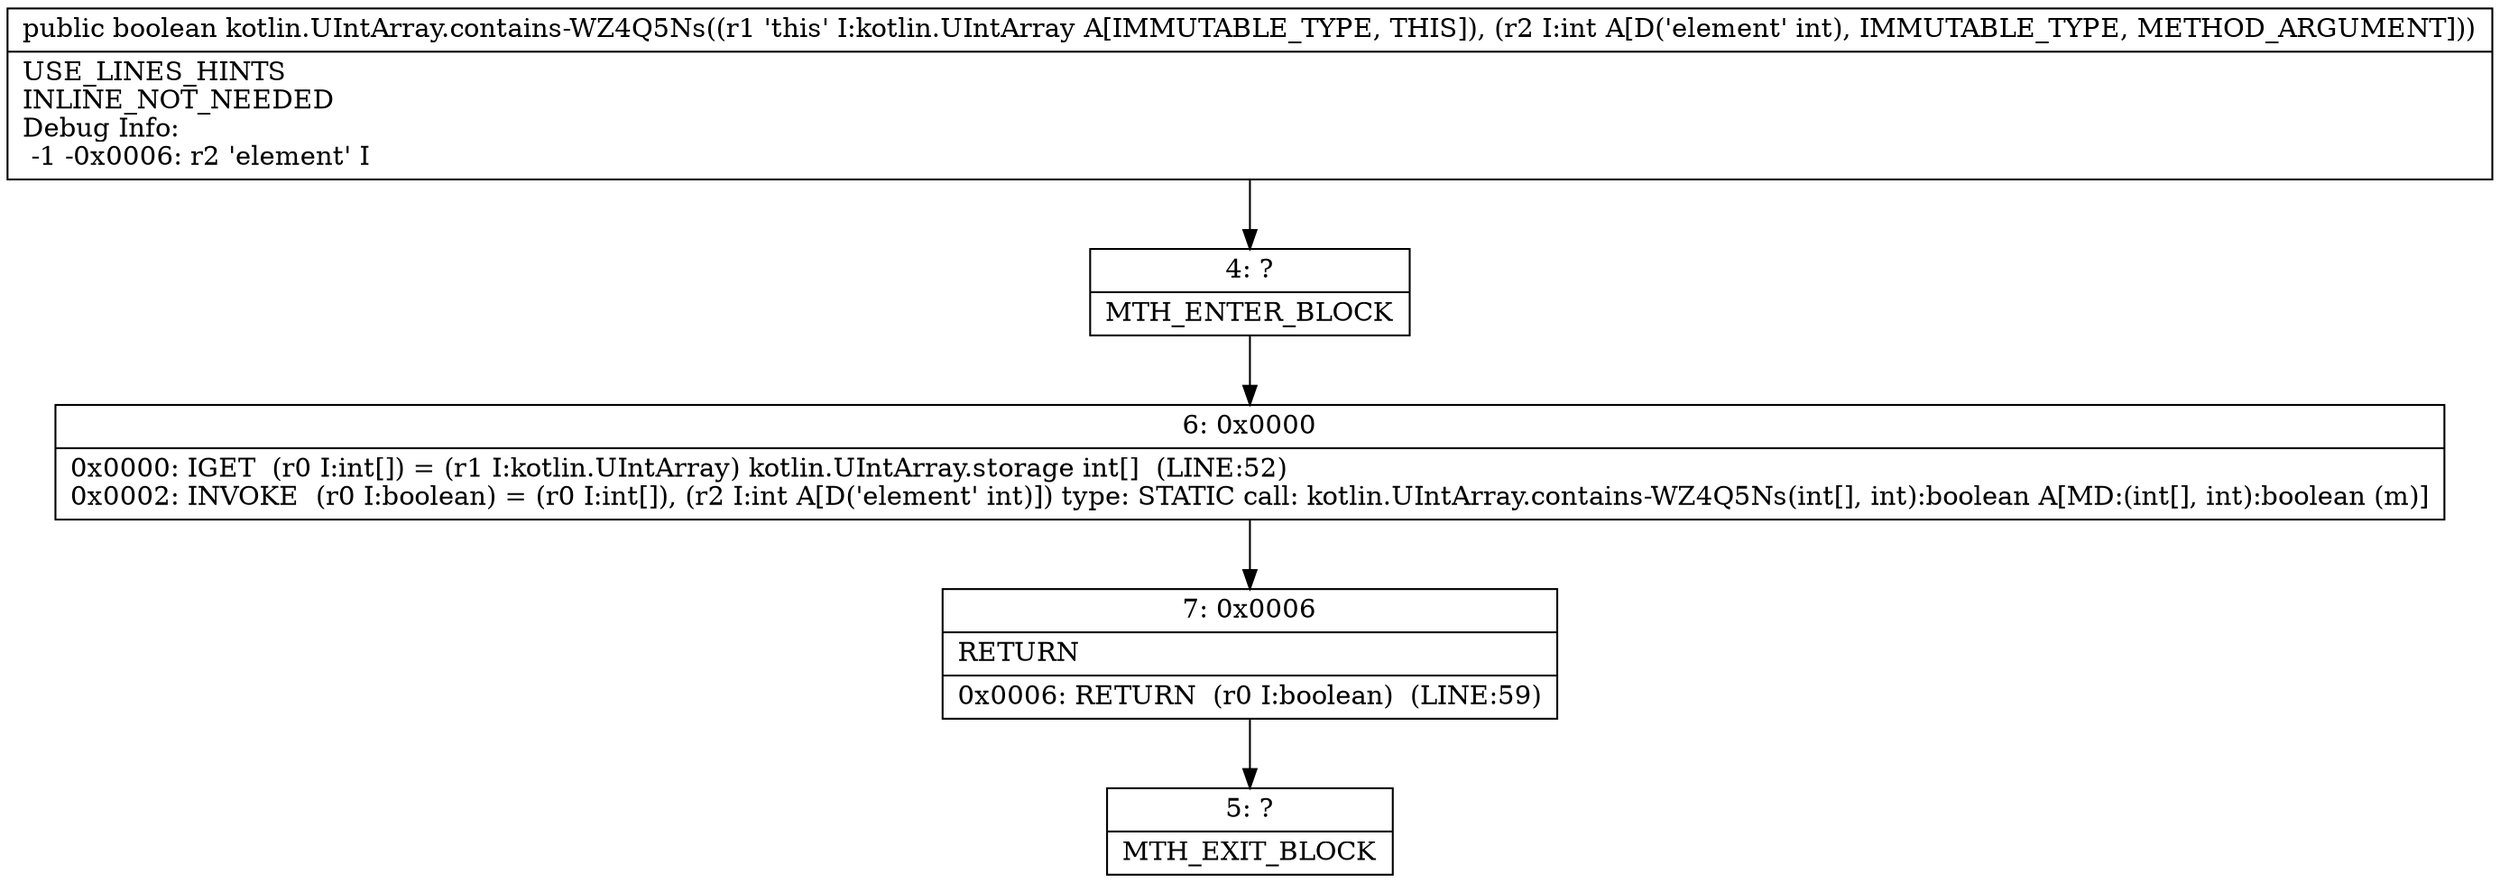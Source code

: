 digraph "CFG forkotlin.UIntArray.contains\-WZ4Q5Ns(I)Z" {
Node_4 [shape=record,label="{4\:\ ?|MTH_ENTER_BLOCK\l}"];
Node_6 [shape=record,label="{6\:\ 0x0000|0x0000: IGET  (r0 I:int[]) = (r1 I:kotlin.UIntArray) kotlin.UIntArray.storage int[]  (LINE:52)\l0x0002: INVOKE  (r0 I:boolean) = (r0 I:int[]), (r2 I:int A[D('element' int)]) type: STATIC call: kotlin.UIntArray.contains\-WZ4Q5Ns(int[], int):boolean A[MD:(int[], int):boolean (m)]\l}"];
Node_7 [shape=record,label="{7\:\ 0x0006|RETURN\l|0x0006: RETURN  (r0 I:boolean)  (LINE:59)\l}"];
Node_5 [shape=record,label="{5\:\ ?|MTH_EXIT_BLOCK\l}"];
MethodNode[shape=record,label="{public boolean kotlin.UIntArray.contains\-WZ4Q5Ns((r1 'this' I:kotlin.UIntArray A[IMMUTABLE_TYPE, THIS]), (r2 I:int A[D('element' int), IMMUTABLE_TYPE, METHOD_ARGUMENT]))  | USE_LINES_HINTS\lINLINE_NOT_NEEDED\lDebug Info:\l  \-1 \-0x0006: r2 'element' I\l}"];
MethodNode -> Node_4;Node_4 -> Node_6;
Node_6 -> Node_7;
Node_7 -> Node_5;
}

